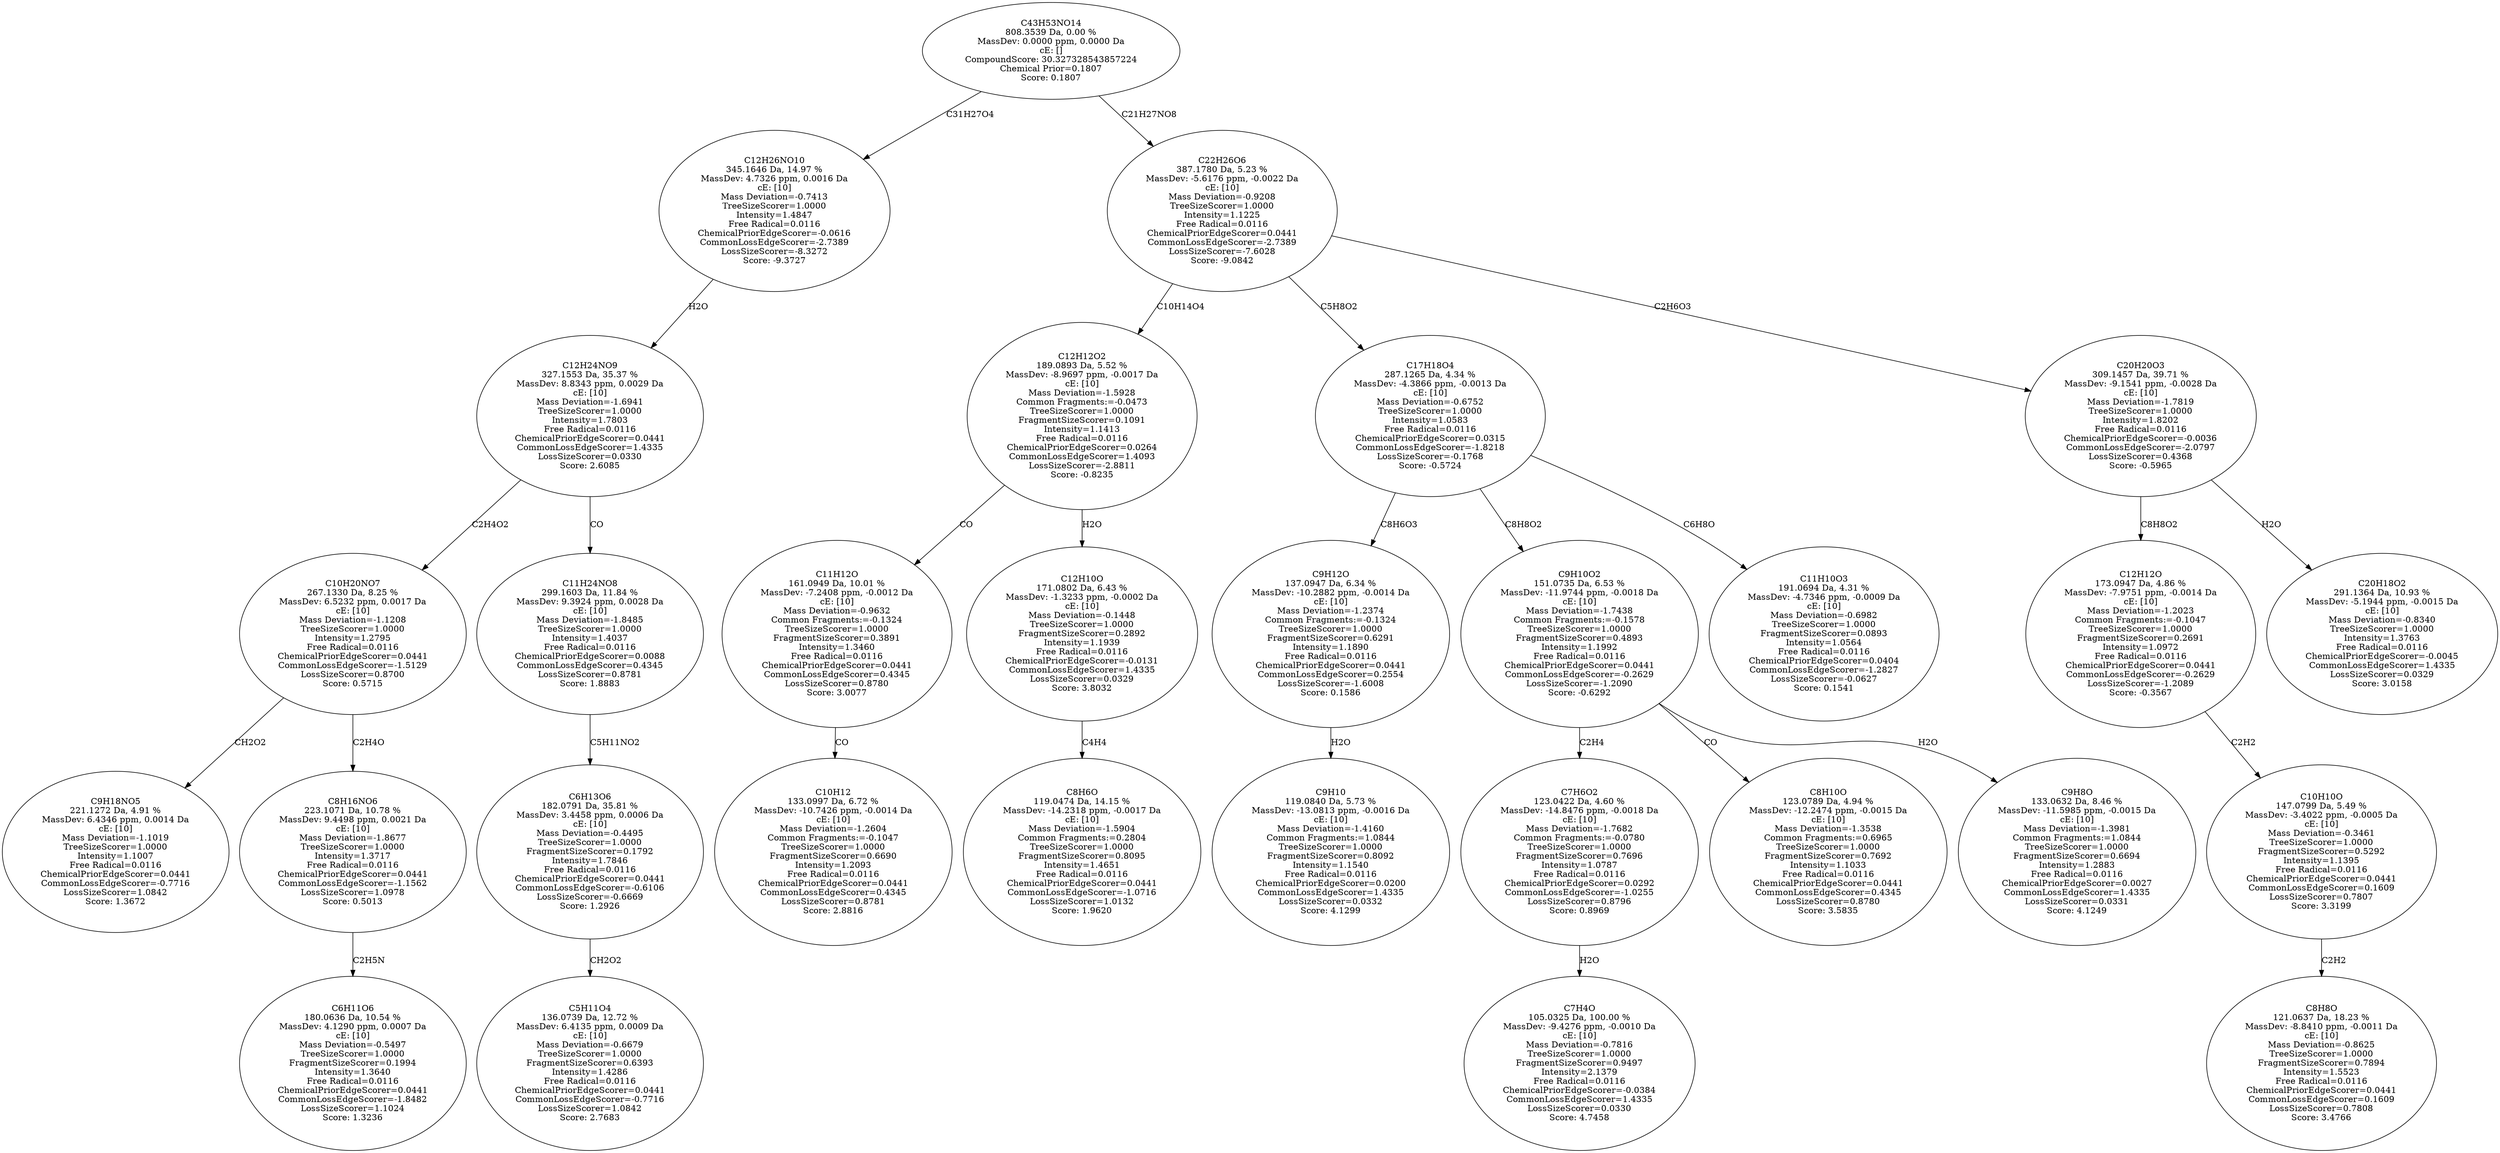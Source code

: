 strict digraph {
v1 [label="C9H18NO5\n221.1272 Da, 4.91 %\nMassDev: 6.4346 ppm, 0.0014 Da\ncE: [10]\nMass Deviation=-1.1019\nTreeSizeScorer=1.0000\nIntensity=1.1007\nFree Radical=0.0116\nChemicalPriorEdgeScorer=0.0441\nCommonLossEdgeScorer=-0.7716\nLossSizeScorer=1.0842\nScore: 1.3672"];
v2 [label="C6H11O6\n180.0636 Da, 10.54 %\nMassDev: 4.1290 ppm, 0.0007 Da\ncE: [10]\nMass Deviation=-0.5497\nTreeSizeScorer=1.0000\nFragmentSizeScorer=0.1994\nIntensity=1.3640\nFree Radical=0.0116\nChemicalPriorEdgeScorer=0.0441\nCommonLossEdgeScorer=-1.8482\nLossSizeScorer=1.1024\nScore: 1.3236"];
v3 [label="C8H16NO6\n223.1071 Da, 10.78 %\nMassDev: 9.4498 ppm, 0.0021 Da\ncE: [10]\nMass Deviation=-1.8677\nTreeSizeScorer=1.0000\nIntensity=1.3717\nFree Radical=0.0116\nChemicalPriorEdgeScorer=0.0441\nCommonLossEdgeScorer=-1.1562\nLossSizeScorer=1.0978\nScore: 0.5013"];
v4 [label="C10H20NO7\n267.1330 Da, 8.25 %\nMassDev: 6.5232 ppm, 0.0017 Da\ncE: [10]\nMass Deviation=-1.1208\nTreeSizeScorer=1.0000\nIntensity=1.2795\nFree Radical=0.0116\nChemicalPriorEdgeScorer=0.0441\nCommonLossEdgeScorer=-1.5129\nLossSizeScorer=0.8700\nScore: 0.5715"];
v5 [label="C5H11O4\n136.0739 Da, 12.72 %\nMassDev: 6.4135 ppm, 0.0009 Da\ncE: [10]\nMass Deviation=-0.6679\nTreeSizeScorer=1.0000\nFragmentSizeScorer=0.6393\nIntensity=1.4286\nFree Radical=0.0116\nChemicalPriorEdgeScorer=0.0441\nCommonLossEdgeScorer=-0.7716\nLossSizeScorer=1.0842\nScore: 2.7683"];
v6 [label="C6H13O6\n182.0791 Da, 35.81 %\nMassDev: 3.4458 ppm, 0.0006 Da\ncE: [10]\nMass Deviation=-0.4495\nTreeSizeScorer=1.0000\nFragmentSizeScorer=0.1792\nIntensity=1.7846\nFree Radical=0.0116\nChemicalPriorEdgeScorer=0.0441\nCommonLossEdgeScorer=-0.6106\nLossSizeScorer=-0.6669\nScore: 1.2926"];
v7 [label="C11H24NO8\n299.1603 Da, 11.84 %\nMassDev: 9.3924 ppm, 0.0028 Da\ncE: [10]\nMass Deviation=-1.8485\nTreeSizeScorer=1.0000\nIntensity=1.4037\nFree Radical=0.0116\nChemicalPriorEdgeScorer=0.0088\nCommonLossEdgeScorer=0.4345\nLossSizeScorer=0.8781\nScore: 1.8883"];
v8 [label="C12H24NO9\n327.1553 Da, 35.37 %\nMassDev: 8.8343 ppm, 0.0029 Da\ncE: [10]\nMass Deviation=-1.6941\nTreeSizeScorer=1.0000\nIntensity=1.7803\nFree Radical=0.0116\nChemicalPriorEdgeScorer=0.0441\nCommonLossEdgeScorer=1.4335\nLossSizeScorer=0.0330\nScore: 2.6085"];
v9 [label="C12H26NO10\n345.1646 Da, 14.97 %\nMassDev: 4.7326 ppm, 0.0016 Da\ncE: [10]\nMass Deviation=-0.7413\nTreeSizeScorer=1.0000\nIntensity=1.4847\nFree Radical=0.0116\nChemicalPriorEdgeScorer=-0.0616\nCommonLossEdgeScorer=-2.7389\nLossSizeScorer=-8.3272\nScore: -9.3727"];
v10 [label="C10H12\n133.0997 Da, 6.72 %\nMassDev: -10.7426 ppm, -0.0014 Da\ncE: [10]\nMass Deviation=-1.2604\nCommon Fragments:=-0.1047\nTreeSizeScorer=1.0000\nFragmentSizeScorer=0.6690\nIntensity=1.2093\nFree Radical=0.0116\nChemicalPriorEdgeScorer=0.0441\nCommonLossEdgeScorer=0.4345\nLossSizeScorer=0.8781\nScore: 2.8816"];
v11 [label="C11H12O\n161.0949 Da, 10.01 %\nMassDev: -7.2408 ppm, -0.0012 Da\ncE: [10]\nMass Deviation=-0.9632\nCommon Fragments:=-0.1324\nTreeSizeScorer=1.0000\nFragmentSizeScorer=0.3891\nIntensity=1.3460\nFree Radical=0.0116\nChemicalPriorEdgeScorer=0.0441\nCommonLossEdgeScorer=0.4345\nLossSizeScorer=0.8780\nScore: 3.0077"];
v12 [label="C8H6O\n119.0474 Da, 14.15 %\nMassDev: -14.2318 ppm, -0.0017 Da\ncE: [10]\nMass Deviation=-1.5904\nCommon Fragments:=0.2804\nTreeSizeScorer=1.0000\nFragmentSizeScorer=0.8095\nIntensity=1.4651\nFree Radical=0.0116\nChemicalPriorEdgeScorer=0.0441\nCommonLossEdgeScorer=-1.0716\nLossSizeScorer=1.0132\nScore: 1.9620"];
v13 [label="C12H10O\n171.0802 Da, 6.43 %\nMassDev: -1.3233 ppm, -0.0002 Da\ncE: [10]\nMass Deviation=-0.1448\nTreeSizeScorer=1.0000\nFragmentSizeScorer=0.2892\nIntensity=1.1939\nFree Radical=0.0116\nChemicalPriorEdgeScorer=-0.0131\nCommonLossEdgeScorer=1.4335\nLossSizeScorer=0.0329\nScore: 3.8032"];
v14 [label="C12H12O2\n189.0893 Da, 5.52 %\nMassDev: -8.9697 ppm, -0.0017 Da\ncE: [10]\nMass Deviation=-1.5928\nCommon Fragments:=-0.0473\nTreeSizeScorer=1.0000\nFragmentSizeScorer=0.1091\nIntensity=1.1413\nFree Radical=0.0116\nChemicalPriorEdgeScorer=0.0264\nCommonLossEdgeScorer=1.4093\nLossSizeScorer=-2.8811\nScore: -0.8235"];
v15 [label="C9H10\n119.0840 Da, 5.73 %\nMassDev: -13.0813 ppm, -0.0016 Da\ncE: [10]\nMass Deviation=-1.4160\nCommon Fragments:=1.0844\nTreeSizeScorer=1.0000\nFragmentSizeScorer=0.8092\nIntensity=1.1540\nFree Radical=0.0116\nChemicalPriorEdgeScorer=0.0200\nCommonLossEdgeScorer=1.4335\nLossSizeScorer=0.0332\nScore: 4.1299"];
v16 [label="C9H12O\n137.0947 Da, 6.34 %\nMassDev: -10.2882 ppm, -0.0014 Da\ncE: [10]\nMass Deviation=-1.2374\nCommon Fragments:=-0.1324\nTreeSizeScorer=1.0000\nFragmentSizeScorer=0.6291\nIntensity=1.1890\nFree Radical=0.0116\nChemicalPriorEdgeScorer=0.0441\nCommonLossEdgeScorer=0.2554\nLossSizeScorer=-1.6008\nScore: 0.1586"];
v17 [label="C7H4O\n105.0325 Da, 100.00 %\nMassDev: -9.4276 ppm, -0.0010 Da\ncE: [10]\nMass Deviation=-0.7816\nTreeSizeScorer=1.0000\nFragmentSizeScorer=0.9497\nIntensity=2.1379\nFree Radical=0.0116\nChemicalPriorEdgeScorer=-0.0384\nCommonLossEdgeScorer=1.4335\nLossSizeScorer=0.0330\nScore: 4.7458"];
v18 [label="C7H6O2\n123.0422 Da, 4.60 %\nMassDev: -14.8476 ppm, -0.0018 Da\ncE: [10]\nMass Deviation=-1.7682\nCommon Fragments:=-0.0780\nTreeSizeScorer=1.0000\nFragmentSizeScorer=0.7696\nIntensity=1.0787\nFree Radical=0.0116\nChemicalPriorEdgeScorer=0.0292\nCommonLossEdgeScorer=-1.0255\nLossSizeScorer=0.8796\nScore: 0.8969"];
v19 [label="C8H10O\n123.0789 Da, 4.94 %\nMassDev: -12.2474 ppm, -0.0015 Da\ncE: [10]\nMass Deviation=-1.3538\nCommon Fragments:=0.6965\nTreeSizeScorer=1.0000\nFragmentSizeScorer=0.7692\nIntensity=1.1033\nFree Radical=0.0116\nChemicalPriorEdgeScorer=0.0441\nCommonLossEdgeScorer=0.4345\nLossSizeScorer=0.8780\nScore: 3.5835"];
v20 [label="C9H8O\n133.0632 Da, 8.46 %\nMassDev: -11.5985 ppm, -0.0015 Da\ncE: [10]\nMass Deviation=-1.3981\nCommon Fragments:=1.0844\nTreeSizeScorer=1.0000\nFragmentSizeScorer=0.6694\nIntensity=1.2883\nFree Radical=0.0116\nChemicalPriorEdgeScorer=0.0027\nCommonLossEdgeScorer=1.4335\nLossSizeScorer=0.0331\nScore: 4.1249"];
v21 [label="C9H10O2\n151.0735 Da, 6.53 %\nMassDev: -11.9744 ppm, -0.0018 Da\ncE: [10]\nMass Deviation=-1.7438\nCommon Fragments:=-0.1578\nTreeSizeScorer=1.0000\nFragmentSizeScorer=0.4893\nIntensity=1.1992\nFree Radical=0.0116\nChemicalPriorEdgeScorer=0.0441\nCommonLossEdgeScorer=-0.2629\nLossSizeScorer=-1.2090\nScore: -0.6292"];
v22 [label="C11H10O3\n191.0694 Da, 4.31 %\nMassDev: -4.7346 ppm, -0.0009 Da\ncE: [10]\nMass Deviation=-0.6982\nTreeSizeScorer=1.0000\nFragmentSizeScorer=0.0893\nIntensity=1.0564\nFree Radical=0.0116\nChemicalPriorEdgeScorer=0.0404\nCommonLossEdgeScorer=-1.2827\nLossSizeScorer=-0.0627\nScore: 0.1541"];
v23 [label="C17H18O4\n287.1265 Da, 4.34 %\nMassDev: -4.3866 ppm, -0.0013 Da\ncE: [10]\nMass Deviation=-0.6752\nTreeSizeScorer=1.0000\nIntensity=1.0583\nFree Radical=0.0116\nChemicalPriorEdgeScorer=0.0315\nCommonLossEdgeScorer=-1.8218\nLossSizeScorer=-0.1768\nScore: -0.5724"];
v24 [label="C8H8O\n121.0637 Da, 18.23 %\nMassDev: -8.8410 ppm, -0.0011 Da\ncE: [10]\nMass Deviation=-0.8625\nTreeSizeScorer=1.0000\nFragmentSizeScorer=0.7894\nIntensity=1.5523\nFree Radical=0.0116\nChemicalPriorEdgeScorer=0.0441\nCommonLossEdgeScorer=0.1609\nLossSizeScorer=0.7808\nScore: 3.4766"];
v25 [label="C10H10O\n147.0799 Da, 5.49 %\nMassDev: -3.4022 ppm, -0.0005 Da\ncE: [10]\nMass Deviation=-0.3461\nTreeSizeScorer=1.0000\nFragmentSizeScorer=0.5292\nIntensity=1.1395\nFree Radical=0.0116\nChemicalPriorEdgeScorer=0.0441\nCommonLossEdgeScorer=0.1609\nLossSizeScorer=0.7807\nScore: 3.3199"];
v26 [label="C12H12O\n173.0947 Da, 4.86 %\nMassDev: -7.9751 ppm, -0.0014 Da\ncE: [10]\nMass Deviation=-1.2023\nCommon Fragments:=-0.1047\nTreeSizeScorer=1.0000\nFragmentSizeScorer=0.2691\nIntensity=1.0972\nFree Radical=0.0116\nChemicalPriorEdgeScorer=0.0441\nCommonLossEdgeScorer=-0.2629\nLossSizeScorer=-1.2089\nScore: -0.3567"];
v27 [label="C20H18O2\n291.1364 Da, 10.93 %\nMassDev: -5.1944 ppm, -0.0015 Da\ncE: [10]\nMass Deviation=-0.8340\nTreeSizeScorer=1.0000\nIntensity=1.3763\nFree Radical=0.0116\nChemicalPriorEdgeScorer=-0.0045\nCommonLossEdgeScorer=1.4335\nLossSizeScorer=0.0329\nScore: 3.0158"];
v28 [label="C20H20O3\n309.1457 Da, 39.71 %\nMassDev: -9.1541 ppm, -0.0028 Da\ncE: [10]\nMass Deviation=-1.7819\nTreeSizeScorer=1.0000\nIntensity=1.8202\nFree Radical=0.0116\nChemicalPriorEdgeScorer=-0.0036\nCommonLossEdgeScorer=-2.0797\nLossSizeScorer=0.4368\nScore: -0.5965"];
v29 [label="C22H26O6\n387.1780 Da, 5.23 %\nMassDev: -5.6176 ppm, -0.0022 Da\ncE: [10]\nMass Deviation=-0.9208\nTreeSizeScorer=1.0000\nIntensity=1.1225\nFree Radical=0.0116\nChemicalPriorEdgeScorer=0.0441\nCommonLossEdgeScorer=-2.7389\nLossSizeScorer=-7.6028\nScore: -9.0842"];
v30 [label="C43H53NO14\n808.3539 Da, 0.00 %\nMassDev: 0.0000 ppm, 0.0000 Da\ncE: []\nCompoundScore: 30.327328543857224\nChemical Prior=0.1807\nScore: 0.1807"];
v4 -> v1 [label="CH2O2"];
v3 -> v2 [label="C2H5N"];
v4 -> v3 [label="C2H4O"];
v8 -> v4 [label="C2H4O2"];
v6 -> v5 [label="CH2O2"];
v7 -> v6 [label="C5H11NO2"];
v8 -> v7 [label="CO"];
v9 -> v8 [label="H2O"];
v30 -> v9 [label="C31H27O4"];
v11 -> v10 [label="CO"];
v14 -> v11 [label="CO"];
v13 -> v12 [label="C4H4"];
v14 -> v13 [label="H2O"];
v29 -> v14 [label="C10H14O4"];
v16 -> v15 [label="H2O"];
v23 -> v16 [label="C8H6O3"];
v18 -> v17 [label="H2O"];
v21 -> v18 [label="C2H4"];
v21 -> v19 [label="CO"];
v21 -> v20 [label="H2O"];
v23 -> v21 [label="C8H8O2"];
v23 -> v22 [label="C6H8O"];
v29 -> v23 [label="C5H8O2"];
v25 -> v24 [label="C2H2"];
v26 -> v25 [label="C2H2"];
v28 -> v26 [label="C8H8O2"];
v28 -> v27 [label="H2O"];
v29 -> v28 [label="C2H6O3"];
v30 -> v29 [label="C21H27NO8"];
}